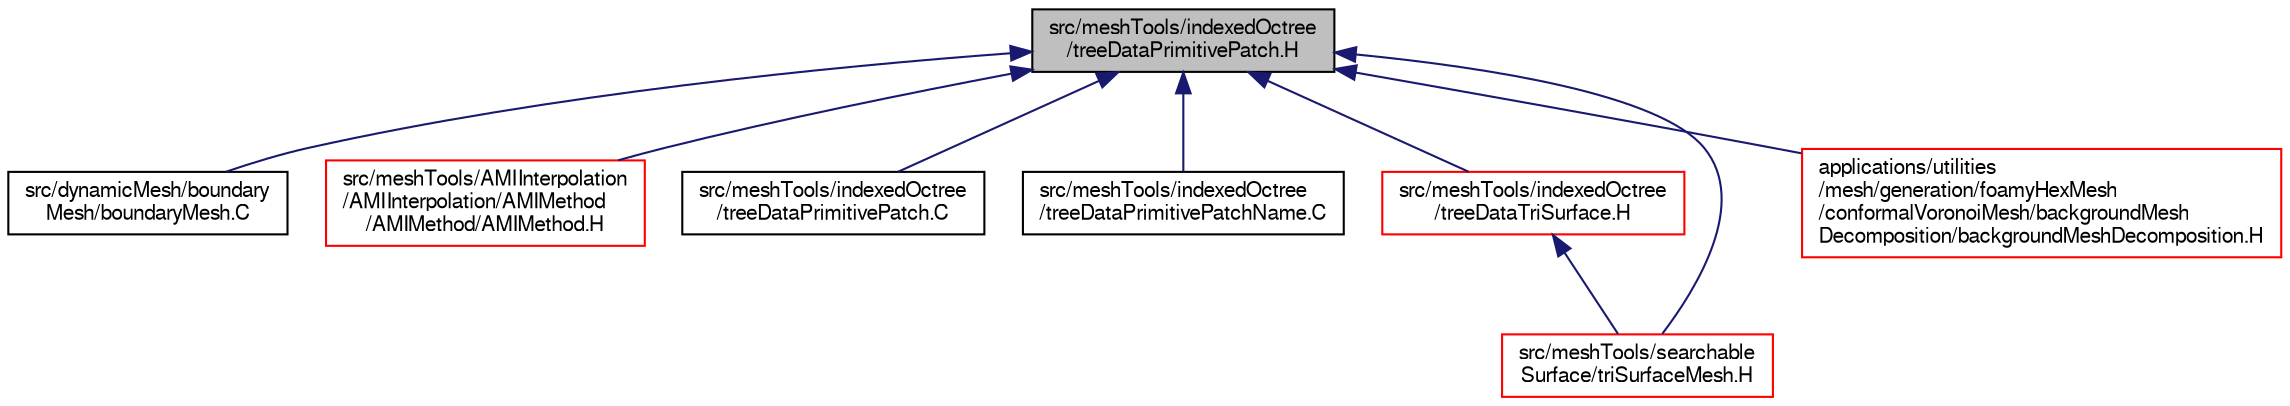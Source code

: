 digraph "src/meshTools/indexedOctree/treeDataPrimitivePatch.H"
{
  bgcolor="transparent";
  edge [fontname="FreeSans",fontsize="10",labelfontname="FreeSans",labelfontsize="10"];
  node [fontname="FreeSans",fontsize="10",shape=record];
  Node152 [label="src/meshTools/indexedOctree\l/treeDataPrimitivePatch.H",height=0.2,width=0.4,color="black", fillcolor="grey75", style="filled", fontcolor="black"];
  Node152 -> Node153 [dir="back",color="midnightblue",fontsize="10",style="solid",fontname="FreeSans"];
  Node153 [label="src/dynamicMesh/boundary\lMesh/boundaryMesh.C",height=0.2,width=0.4,color="black",URL="$a00383.html"];
  Node152 -> Node154 [dir="back",color="midnightblue",fontsize="10",style="solid",fontname="FreeSans"];
  Node154 [label="src/meshTools/AMIInterpolation\l/AMIInterpolation/AMIMethod\l/AMIMethod/AMIMethod.H",height=0.2,width=0.4,color="red",URL="$a07256.html"];
  Node152 -> Node166 [dir="back",color="midnightblue",fontsize="10",style="solid",fontname="FreeSans"];
  Node166 [label="src/meshTools/indexedOctree\l/treeDataPrimitivePatch.C",height=0.2,width=0.4,color="black",URL="$a07565.html"];
  Node152 -> Node167 [dir="back",color="midnightblue",fontsize="10",style="solid",fontname="FreeSans"];
  Node167 [label="src/meshTools/indexedOctree\l/treeDataPrimitivePatchName.C",height=0.2,width=0.4,color="black",URL="$a07571.html"];
  Node152 -> Node168 [dir="back",color="midnightblue",fontsize="10",style="solid",fontname="FreeSans"];
  Node168 [label="src/meshTools/indexedOctree\l/treeDataTriSurface.H",height=0.2,width=0.4,color="red",URL="$a07577.html"];
  Node168 -> Node170 [dir="back",color="midnightblue",fontsize="10",style="solid",fontname="FreeSans"];
  Node170 [label="src/meshTools/searchable\lSurface/triSurfaceMesh.H",height=0.2,width=0.4,color="red",URL="$a07850.html"];
  Node152 -> Node170 [dir="back",color="midnightblue",fontsize="10",style="solid",fontname="FreeSans"];
  Node152 -> Node198 [dir="back",color="midnightblue",fontsize="10",style="solid",fontname="FreeSans"];
  Node198 [label="applications/utilities\l/mesh/generation/foamyHexMesh\l/conformalVoronoiMesh/backgroundMesh\lDecomposition/backgroundMeshDecomposition.H",height=0.2,width=0.4,color="red",URL="$a18035.html"];
}
